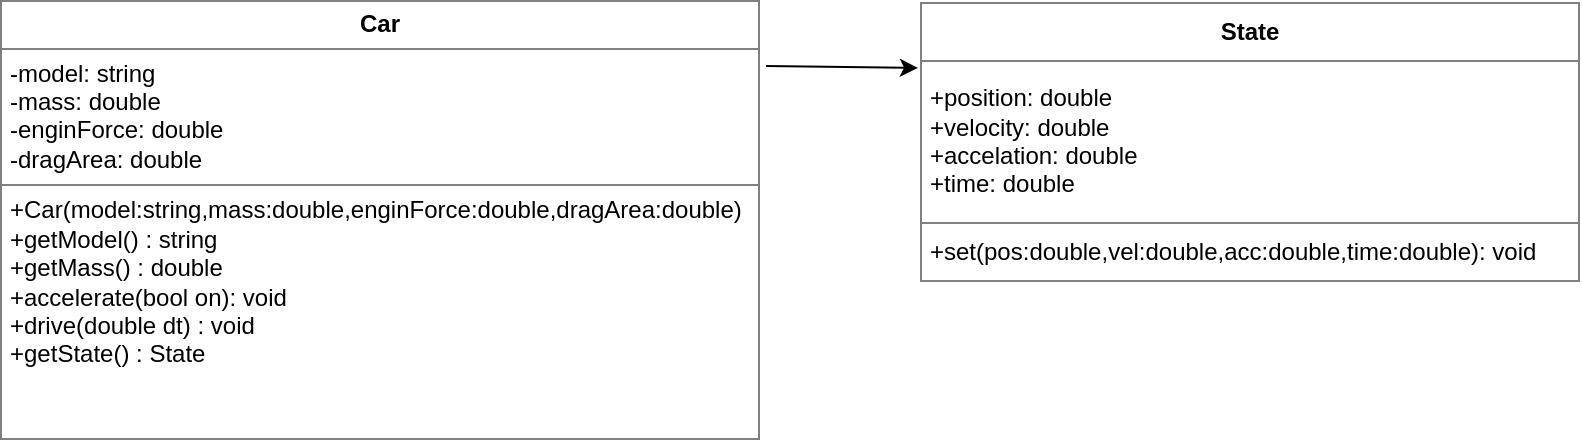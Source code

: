 <mxfile version="13.6.5" type="device"><diagram id="U6DCMSeSMAkb1wOVI5px" name="Page-1"><mxGraphModel dx="946" dy="614" grid="0" gridSize="10" guides="1" tooltips="1" connect="1" arrows="1" fold="1" page="1" pageScale="1" pageWidth="850" pageHeight="1100" math="0" shadow="0"><root><mxCell id="0"/><mxCell id="1" parent="0"/><mxCell id="sO3zJYBu5U5iV1DzaQkk-2" value="&lt;table border=&quot;1&quot; width=&quot;100%&quot; cellpadding=&quot;4&quot; style=&quot;width: 100% ; height: 100% ; border-collapse: collapse&quot;&gt;&lt;tbody&gt;&lt;tr&gt;&lt;th align=&quot;center&quot;&gt;Car&lt;/th&gt;&lt;/tr&gt;&lt;tr&gt;&lt;td&gt;-model: string&lt;br&gt;-mass: double&lt;br&gt;-enginForce: double&lt;br&gt;-dragArea: double&lt;/td&gt;&lt;/tr&gt;&lt;tr&gt;&lt;td&gt;&lt;span&gt;+Car(model:string,mass:double,enginForce:double,dragArea:double)&lt;br&gt;&lt;/span&gt;&lt;span&gt;+getModel() : string&lt;/span&gt;&amp;nbsp;&lt;br&gt;+getMass() : double&lt;br&gt;&lt;span&gt;+accelerate(bool on): void&lt;/span&gt;&amp;nbsp;&lt;br&gt;+drive(double dt) : void&lt;br&gt;+getState() : State&lt;br&gt;&lt;br&gt;&lt;br&gt;&lt;/td&gt;&lt;/tr&gt;&lt;/tbody&gt;&lt;/table&gt;" style="text;html=1;strokeColor=none;fillColor=none;overflow=fill;" vertex="1" parent="1"><mxGeometry x="50" y="40" width="380" height="220" as="geometry"/></mxCell><mxCell id="sO3zJYBu5U5iV1DzaQkk-6" value="&lt;table border=&quot;1&quot; width=&quot;100%&quot; cellpadding=&quot;4&quot; style=&quot;width: 100% ; height: 100% ; border-collapse: collapse&quot;&gt;&lt;tbody&gt;&lt;tr&gt;&lt;th style=&quot;text-align: center&quot;&gt;State&lt;/th&gt;&lt;/tr&gt;&lt;tr&gt;&lt;td&gt;&lt;div&gt;&lt;span&gt;+position: double&lt;/span&gt;&lt;/div&gt;&lt;span&gt;+velocity: double&lt;br&gt;+accelation: double&lt;br&gt;+time: double&lt;/span&gt;&lt;br&gt;&lt;/td&gt;&lt;/tr&gt;&lt;tr&gt;&lt;td&gt;+set(pos:double,vel:double,acc:double,time:double): void&lt;/td&gt;&lt;/tr&gt;&lt;/tbody&gt;&lt;/table&gt;" style="text;html=1;strokeColor=none;fillColor=none;overflow=fill;align=left;" vertex="1" parent="1"><mxGeometry x="510" y="41" width="330" height="140" as="geometry"/></mxCell><mxCell id="sO3zJYBu5U5iV1DzaQkk-8" value="" style="endArrow=classic;html=1;exitX=1.008;exitY=0.127;exitDx=0;exitDy=0;exitPerimeter=0;" edge="1" parent="1"><mxGeometry width="50" height="50" relative="1" as="geometry"><mxPoint x="433.04" y="72.94" as="sourcePoint"/><mxPoint x="509" y="74" as="targetPoint"/></mxGeometry></mxCell></root></mxGraphModel></diagram></mxfile>